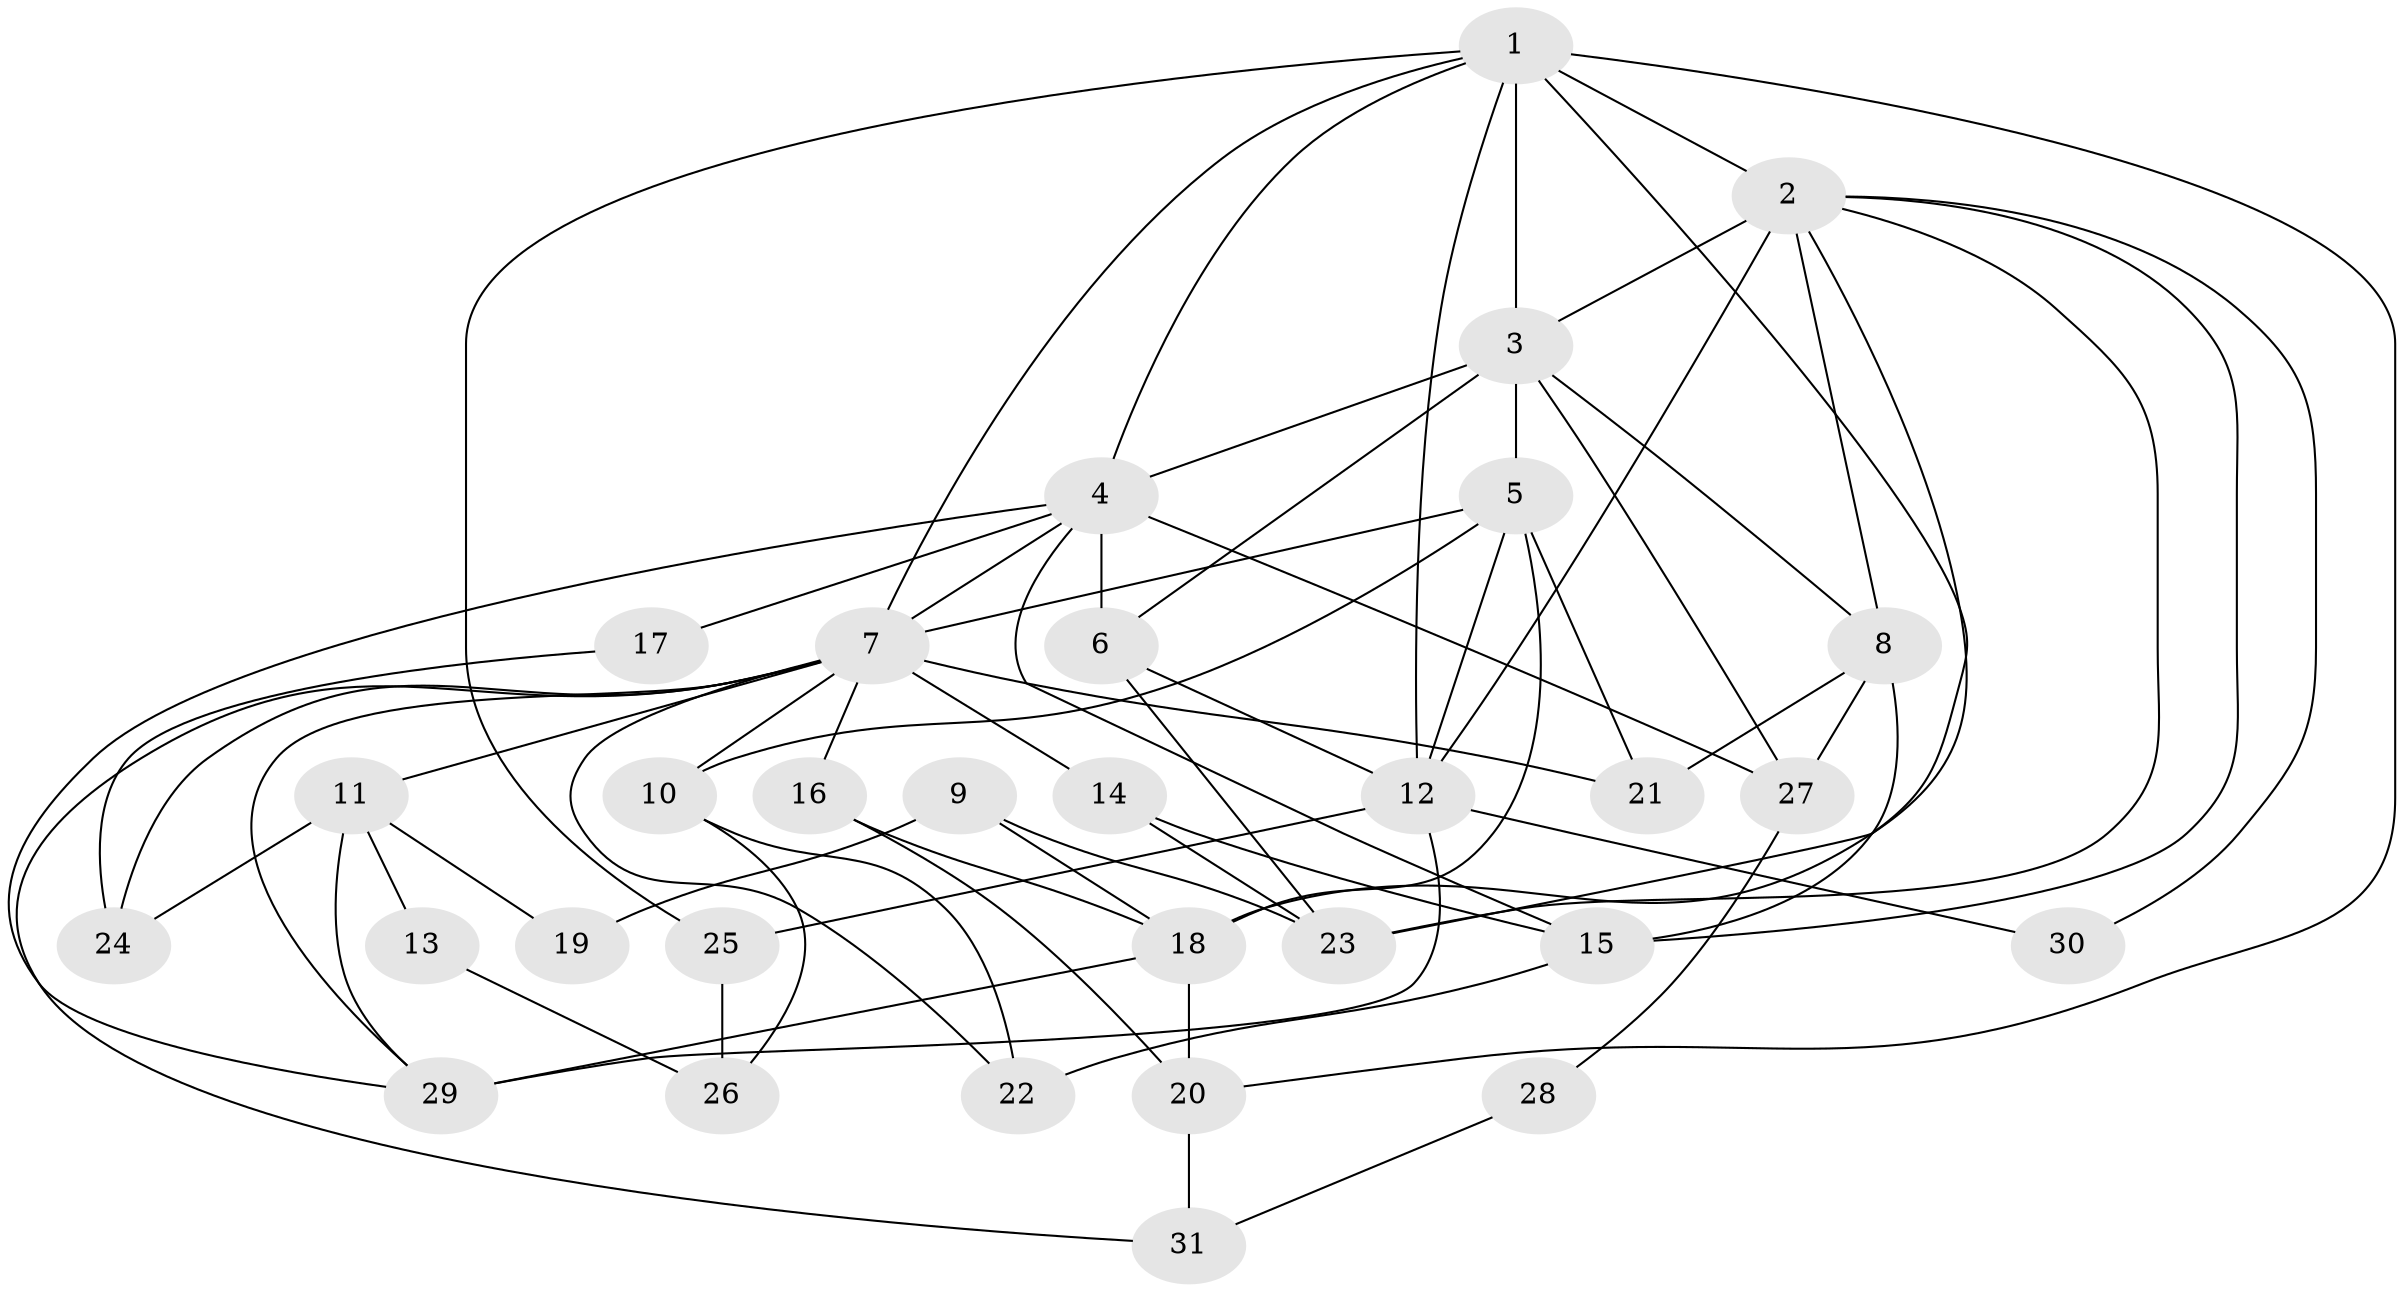 // original degree distribution, {4: 0.3064516129032258, 3: 0.27419354838709675, 2: 0.14516129032258066, 5: 0.0967741935483871, 9: 0.016129032258064516, 7: 0.06451612903225806, 6: 0.0967741935483871}
// Generated by graph-tools (version 1.1) at 2025/36/03/09/25 02:36:16]
// undirected, 31 vertices, 70 edges
graph export_dot {
graph [start="1"]
  node [color=gray90,style=filled];
  1;
  2;
  3;
  4;
  5;
  6;
  7;
  8;
  9;
  10;
  11;
  12;
  13;
  14;
  15;
  16;
  17;
  18;
  19;
  20;
  21;
  22;
  23;
  24;
  25;
  26;
  27;
  28;
  29;
  30;
  31;
  1 -- 2 [weight=2.0];
  1 -- 3 [weight=3.0];
  1 -- 4 [weight=1.0];
  1 -- 7 [weight=1.0];
  1 -- 12 [weight=2.0];
  1 -- 20 [weight=1.0];
  1 -- 23 [weight=1.0];
  1 -- 25 [weight=1.0];
  2 -- 3 [weight=3.0];
  2 -- 8 [weight=1.0];
  2 -- 12 [weight=3.0];
  2 -- 15 [weight=1.0];
  2 -- 18 [weight=1.0];
  2 -- 23 [weight=1.0];
  2 -- 30 [weight=1.0];
  3 -- 4 [weight=3.0];
  3 -- 5 [weight=2.0];
  3 -- 6 [weight=1.0];
  3 -- 8 [weight=1.0];
  3 -- 27 [weight=1.0];
  4 -- 6 [weight=2.0];
  4 -- 7 [weight=2.0];
  4 -- 15 [weight=1.0];
  4 -- 17 [weight=1.0];
  4 -- 27 [weight=1.0];
  4 -- 29 [weight=1.0];
  5 -- 7 [weight=1.0];
  5 -- 10 [weight=1.0];
  5 -- 12 [weight=1.0];
  5 -- 18 [weight=2.0];
  5 -- 21 [weight=2.0];
  6 -- 12 [weight=1.0];
  6 -- 23 [weight=2.0];
  7 -- 10 [weight=1.0];
  7 -- 11 [weight=1.0];
  7 -- 14 [weight=1.0];
  7 -- 16 [weight=1.0];
  7 -- 21 [weight=3.0];
  7 -- 22 [weight=1.0];
  7 -- 24 [weight=1.0];
  7 -- 29 [weight=1.0];
  7 -- 31 [weight=1.0];
  8 -- 15 [weight=3.0];
  8 -- 21 [weight=1.0];
  8 -- 27 [weight=1.0];
  9 -- 18 [weight=1.0];
  9 -- 19 [weight=1.0];
  9 -- 23 [weight=1.0];
  10 -- 22 [weight=1.0];
  10 -- 26 [weight=1.0];
  11 -- 13 [weight=1.0];
  11 -- 19 [weight=1.0];
  11 -- 24 [weight=1.0];
  11 -- 29 [weight=1.0];
  12 -- 25 [weight=1.0];
  12 -- 29 [weight=1.0];
  12 -- 30 [weight=1.0];
  13 -- 26 [weight=1.0];
  14 -- 15 [weight=1.0];
  14 -- 23 [weight=1.0];
  15 -- 22 [weight=2.0];
  16 -- 18 [weight=1.0];
  16 -- 20 [weight=1.0];
  17 -- 24 [weight=1.0];
  18 -- 20 [weight=1.0];
  18 -- 29 [weight=2.0];
  20 -- 31 [weight=1.0];
  25 -- 26 [weight=1.0];
  27 -- 28 [weight=1.0];
  28 -- 31 [weight=1.0];
}
